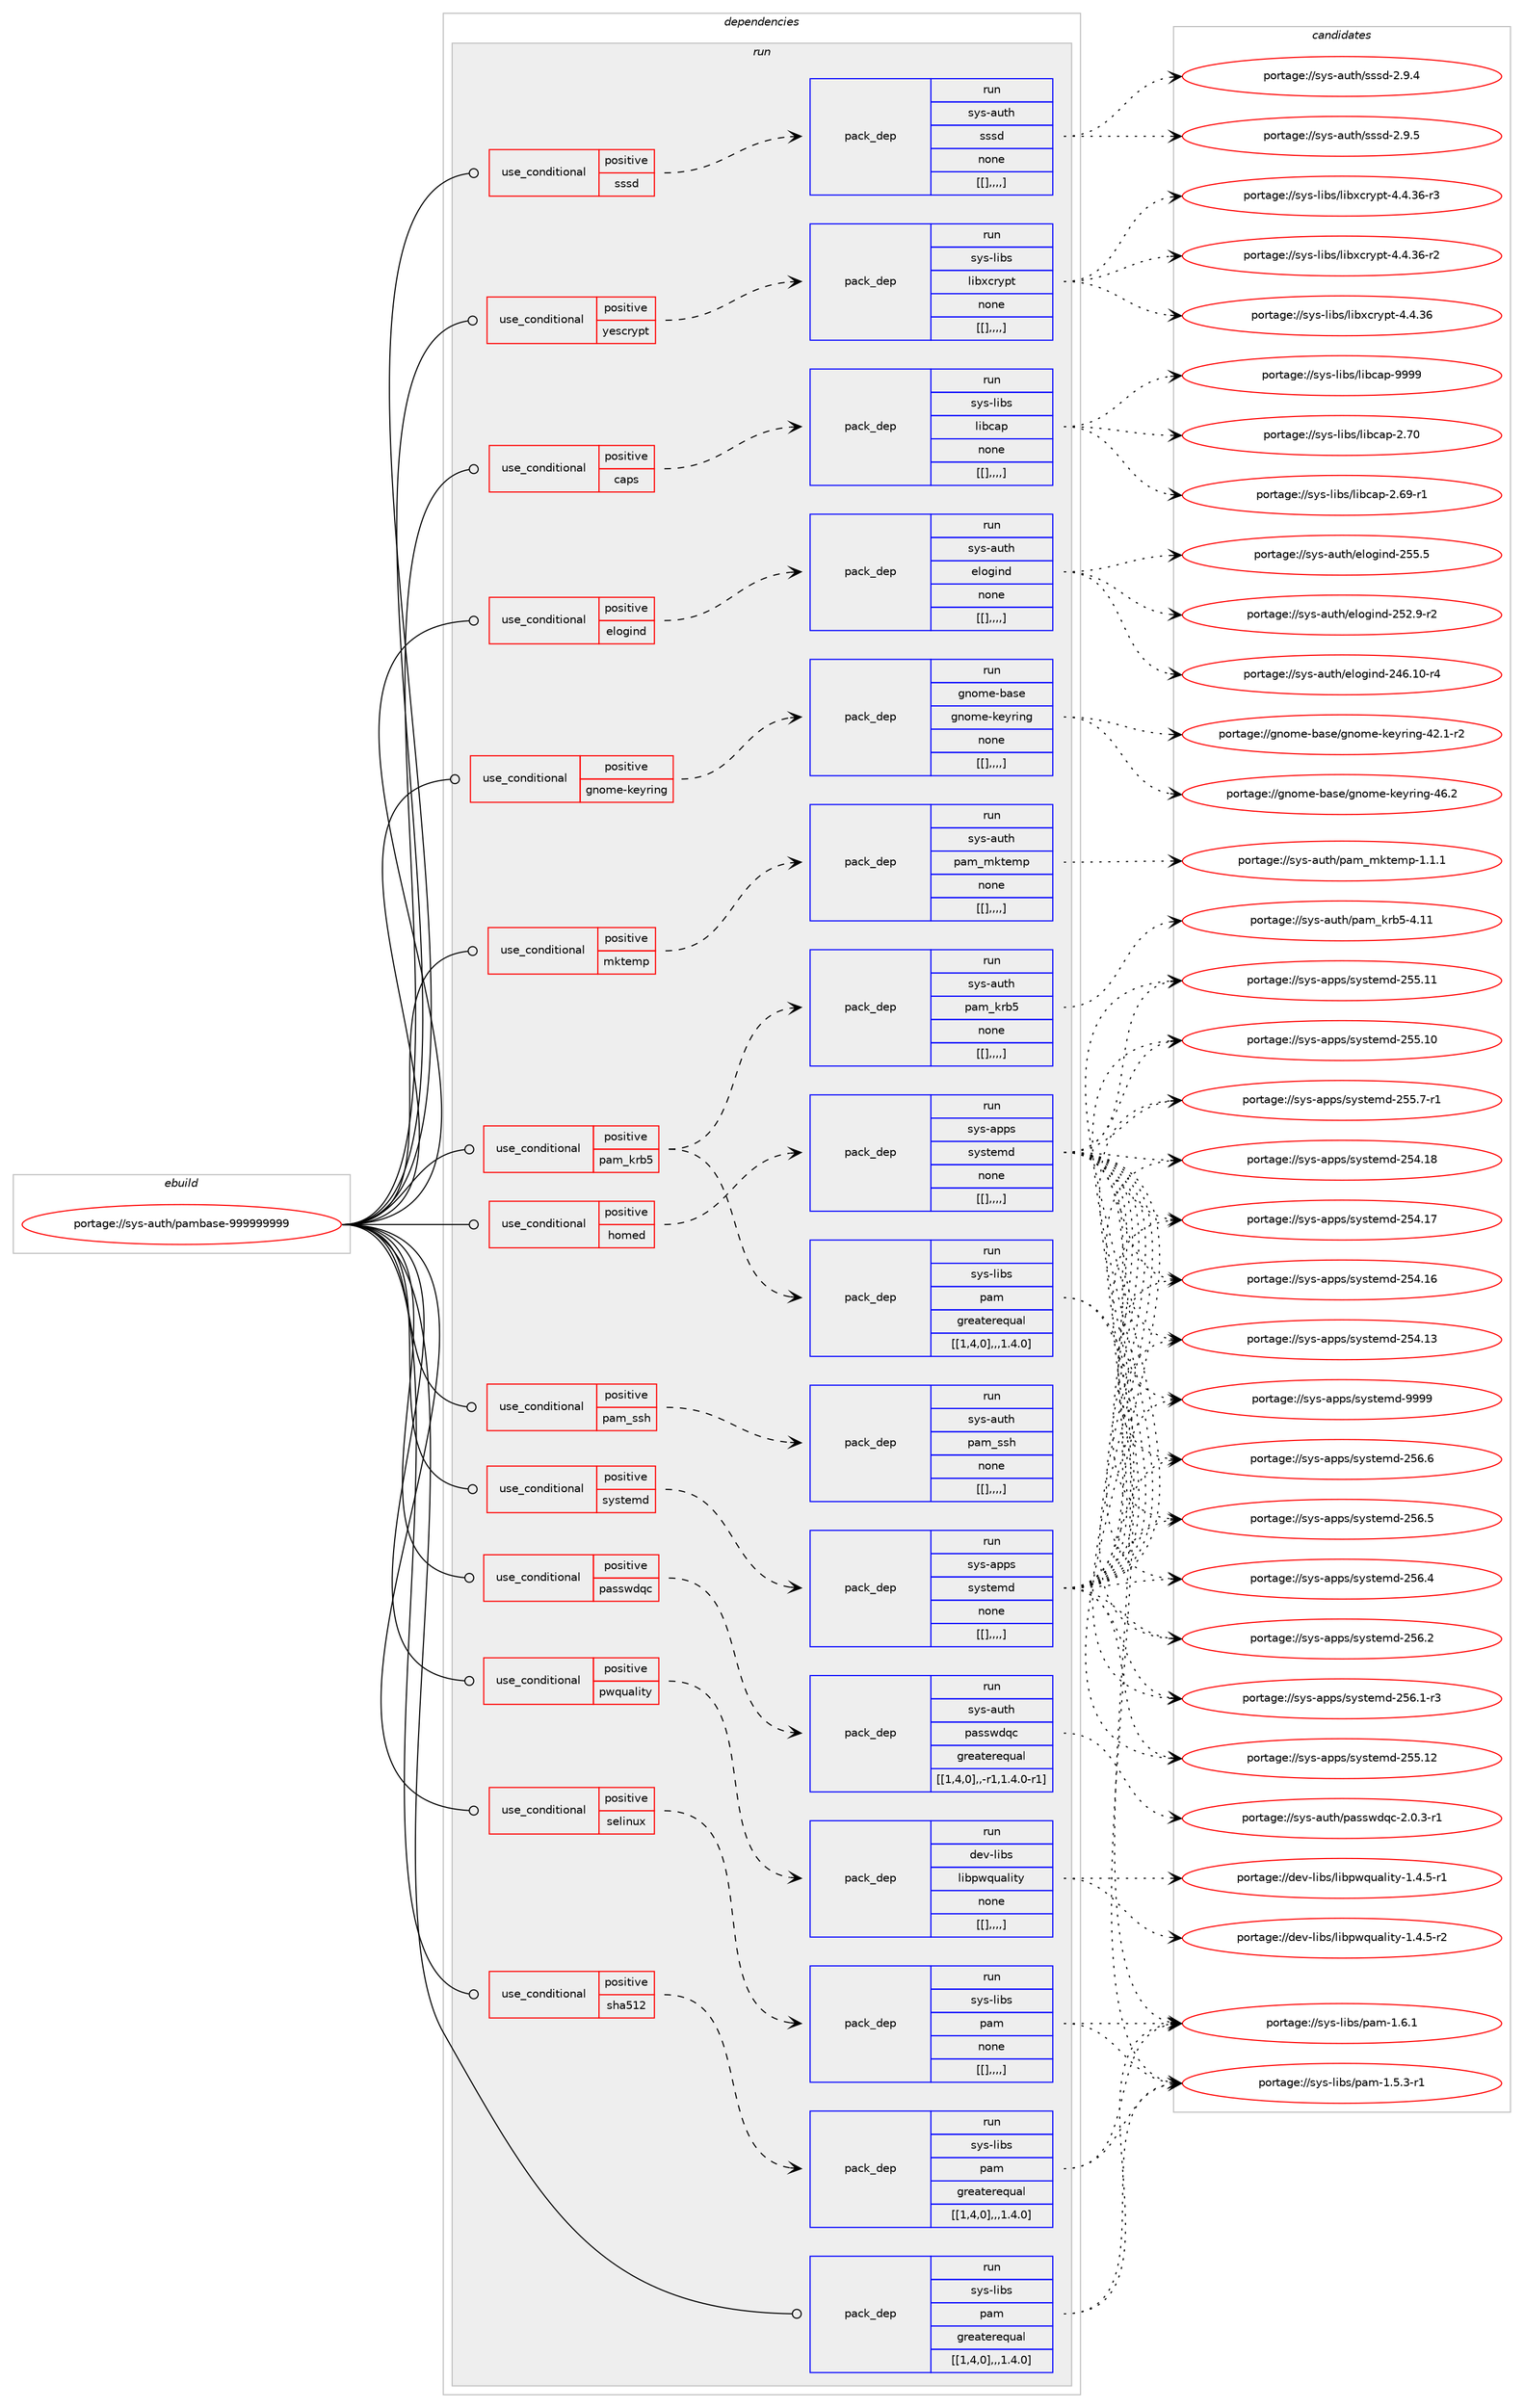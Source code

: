 digraph prolog {

# *************
# Graph options
# *************

newrank=true;
concentrate=true;
compound=true;
graph [rankdir=LR,fontname=Helvetica,fontsize=10,ranksep=1.5];#, ranksep=2.5, nodesep=0.2];
edge  [arrowhead=vee];
node  [fontname=Helvetica,fontsize=10];

# **********
# The ebuild
# **********

subgraph cluster_leftcol {
color=gray;
label=<<i>ebuild</i>>;
id [label="portage://sys-auth/pambase-999999999", color=red, width=4, href="../sys-auth/pambase-999999999.svg"];
}

# ****************
# The dependencies
# ****************

subgraph cluster_midcol {
color=gray;
label=<<i>dependencies</i>>;
subgraph cluster_compile {
fillcolor="#eeeeee";
style=filled;
label=<<i>compile</i>>;
}
subgraph cluster_compileandrun {
fillcolor="#eeeeee";
style=filled;
label=<<i>compile and run</i>>;
}
subgraph cluster_run {
fillcolor="#eeeeee";
style=filled;
label=<<i>run</i>>;
subgraph cond8284 {
dependency22027 [label=<<TABLE BORDER="0" CELLBORDER="1" CELLSPACING="0" CELLPADDING="4"><TR><TD ROWSPAN="3" CELLPADDING="10">use_conditional</TD></TR><TR><TD>positive</TD></TR><TR><TD>caps</TD></TR></TABLE>>, shape=none, color=red];
subgraph pack13679 {
dependency22028 [label=<<TABLE BORDER="0" CELLBORDER="1" CELLSPACING="0" CELLPADDING="4" WIDTH="220"><TR><TD ROWSPAN="6" CELLPADDING="30">pack_dep</TD></TR><TR><TD WIDTH="110">run</TD></TR><TR><TD>sys-libs</TD></TR><TR><TD>libcap</TD></TR><TR><TD>none</TD></TR><TR><TD>[[],,,,]</TD></TR></TABLE>>, shape=none, color=blue];
}
dependency22027:e -> dependency22028:w [weight=20,style="dashed",arrowhead="vee"];
}
id:e -> dependency22027:w [weight=20,style="solid",arrowhead="odot"];
subgraph cond8285 {
dependency22029 [label=<<TABLE BORDER="0" CELLBORDER="1" CELLSPACING="0" CELLPADDING="4"><TR><TD ROWSPAN="3" CELLPADDING="10">use_conditional</TD></TR><TR><TD>positive</TD></TR><TR><TD>elogind</TD></TR></TABLE>>, shape=none, color=red];
subgraph pack13680 {
dependency22030 [label=<<TABLE BORDER="0" CELLBORDER="1" CELLSPACING="0" CELLPADDING="4" WIDTH="220"><TR><TD ROWSPAN="6" CELLPADDING="30">pack_dep</TD></TR><TR><TD WIDTH="110">run</TD></TR><TR><TD>sys-auth</TD></TR><TR><TD>elogind</TD></TR><TR><TD>none</TD></TR><TR><TD>[[],,,,]</TD></TR></TABLE>>, shape=none, color=blue];
}
dependency22029:e -> dependency22030:w [weight=20,style="dashed",arrowhead="vee"];
}
id:e -> dependency22029:w [weight=20,style="solid",arrowhead="odot"];
subgraph cond8286 {
dependency22031 [label=<<TABLE BORDER="0" CELLBORDER="1" CELLSPACING="0" CELLPADDING="4"><TR><TD ROWSPAN="3" CELLPADDING="10">use_conditional</TD></TR><TR><TD>positive</TD></TR><TR><TD>gnome-keyring</TD></TR></TABLE>>, shape=none, color=red];
subgraph pack13681 {
dependency22032 [label=<<TABLE BORDER="0" CELLBORDER="1" CELLSPACING="0" CELLPADDING="4" WIDTH="220"><TR><TD ROWSPAN="6" CELLPADDING="30">pack_dep</TD></TR><TR><TD WIDTH="110">run</TD></TR><TR><TD>gnome-base</TD></TR><TR><TD>gnome-keyring</TD></TR><TR><TD>none</TD></TR><TR><TD>[[],,,,]</TD></TR></TABLE>>, shape=none, color=blue];
}
dependency22031:e -> dependency22032:w [weight=20,style="dashed",arrowhead="vee"];
}
id:e -> dependency22031:w [weight=20,style="solid",arrowhead="odot"];
subgraph cond8287 {
dependency22033 [label=<<TABLE BORDER="0" CELLBORDER="1" CELLSPACING="0" CELLPADDING="4"><TR><TD ROWSPAN="3" CELLPADDING="10">use_conditional</TD></TR><TR><TD>positive</TD></TR><TR><TD>homed</TD></TR></TABLE>>, shape=none, color=red];
subgraph pack13682 {
dependency22034 [label=<<TABLE BORDER="0" CELLBORDER="1" CELLSPACING="0" CELLPADDING="4" WIDTH="220"><TR><TD ROWSPAN="6" CELLPADDING="30">pack_dep</TD></TR><TR><TD WIDTH="110">run</TD></TR><TR><TD>sys-apps</TD></TR><TR><TD>systemd</TD></TR><TR><TD>none</TD></TR><TR><TD>[[],,,,]</TD></TR></TABLE>>, shape=none, color=blue];
}
dependency22033:e -> dependency22034:w [weight=20,style="dashed",arrowhead="vee"];
}
id:e -> dependency22033:w [weight=20,style="solid",arrowhead="odot"];
subgraph cond8288 {
dependency22035 [label=<<TABLE BORDER="0" CELLBORDER="1" CELLSPACING="0" CELLPADDING="4"><TR><TD ROWSPAN="3" CELLPADDING="10">use_conditional</TD></TR><TR><TD>positive</TD></TR><TR><TD>mktemp</TD></TR></TABLE>>, shape=none, color=red];
subgraph pack13683 {
dependency22036 [label=<<TABLE BORDER="0" CELLBORDER="1" CELLSPACING="0" CELLPADDING="4" WIDTH="220"><TR><TD ROWSPAN="6" CELLPADDING="30">pack_dep</TD></TR><TR><TD WIDTH="110">run</TD></TR><TR><TD>sys-auth</TD></TR><TR><TD>pam_mktemp</TD></TR><TR><TD>none</TD></TR><TR><TD>[[],,,,]</TD></TR></TABLE>>, shape=none, color=blue];
}
dependency22035:e -> dependency22036:w [weight=20,style="dashed",arrowhead="vee"];
}
id:e -> dependency22035:w [weight=20,style="solid",arrowhead="odot"];
subgraph cond8289 {
dependency22037 [label=<<TABLE BORDER="0" CELLBORDER="1" CELLSPACING="0" CELLPADDING="4"><TR><TD ROWSPAN="3" CELLPADDING="10">use_conditional</TD></TR><TR><TD>positive</TD></TR><TR><TD>pam_krb5</TD></TR></TABLE>>, shape=none, color=red];
subgraph pack13684 {
dependency22038 [label=<<TABLE BORDER="0" CELLBORDER="1" CELLSPACING="0" CELLPADDING="4" WIDTH="220"><TR><TD ROWSPAN="6" CELLPADDING="30">pack_dep</TD></TR><TR><TD WIDTH="110">run</TD></TR><TR><TD>sys-libs</TD></TR><TR><TD>pam</TD></TR><TR><TD>greaterequal</TD></TR><TR><TD>[[1,4,0],,,1.4.0]</TD></TR></TABLE>>, shape=none, color=blue];
}
dependency22037:e -> dependency22038:w [weight=20,style="dashed",arrowhead="vee"];
subgraph pack13685 {
dependency22039 [label=<<TABLE BORDER="0" CELLBORDER="1" CELLSPACING="0" CELLPADDING="4" WIDTH="220"><TR><TD ROWSPAN="6" CELLPADDING="30">pack_dep</TD></TR><TR><TD WIDTH="110">run</TD></TR><TR><TD>sys-auth</TD></TR><TR><TD>pam_krb5</TD></TR><TR><TD>none</TD></TR><TR><TD>[[],,,,]</TD></TR></TABLE>>, shape=none, color=blue];
}
dependency22037:e -> dependency22039:w [weight=20,style="dashed",arrowhead="vee"];
}
id:e -> dependency22037:w [weight=20,style="solid",arrowhead="odot"];
subgraph cond8290 {
dependency22040 [label=<<TABLE BORDER="0" CELLBORDER="1" CELLSPACING="0" CELLPADDING="4"><TR><TD ROWSPAN="3" CELLPADDING="10">use_conditional</TD></TR><TR><TD>positive</TD></TR><TR><TD>pam_ssh</TD></TR></TABLE>>, shape=none, color=red];
subgraph pack13686 {
dependency22041 [label=<<TABLE BORDER="0" CELLBORDER="1" CELLSPACING="0" CELLPADDING="4" WIDTH="220"><TR><TD ROWSPAN="6" CELLPADDING="30">pack_dep</TD></TR><TR><TD WIDTH="110">run</TD></TR><TR><TD>sys-auth</TD></TR><TR><TD>pam_ssh</TD></TR><TR><TD>none</TD></TR><TR><TD>[[],,,,]</TD></TR></TABLE>>, shape=none, color=blue];
}
dependency22040:e -> dependency22041:w [weight=20,style="dashed",arrowhead="vee"];
}
id:e -> dependency22040:w [weight=20,style="solid",arrowhead="odot"];
subgraph cond8291 {
dependency22042 [label=<<TABLE BORDER="0" CELLBORDER="1" CELLSPACING="0" CELLPADDING="4"><TR><TD ROWSPAN="3" CELLPADDING="10">use_conditional</TD></TR><TR><TD>positive</TD></TR><TR><TD>passwdqc</TD></TR></TABLE>>, shape=none, color=red];
subgraph pack13687 {
dependency22043 [label=<<TABLE BORDER="0" CELLBORDER="1" CELLSPACING="0" CELLPADDING="4" WIDTH="220"><TR><TD ROWSPAN="6" CELLPADDING="30">pack_dep</TD></TR><TR><TD WIDTH="110">run</TD></TR><TR><TD>sys-auth</TD></TR><TR><TD>passwdqc</TD></TR><TR><TD>greaterequal</TD></TR><TR><TD>[[1,4,0],,-r1,1.4.0-r1]</TD></TR></TABLE>>, shape=none, color=blue];
}
dependency22042:e -> dependency22043:w [weight=20,style="dashed",arrowhead="vee"];
}
id:e -> dependency22042:w [weight=20,style="solid",arrowhead="odot"];
subgraph cond8292 {
dependency22044 [label=<<TABLE BORDER="0" CELLBORDER="1" CELLSPACING="0" CELLPADDING="4"><TR><TD ROWSPAN="3" CELLPADDING="10">use_conditional</TD></TR><TR><TD>positive</TD></TR><TR><TD>pwquality</TD></TR></TABLE>>, shape=none, color=red];
subgraph pack13688 {
dependency22045 [label=<<TABLE BORDER="0" CELLBORDER="1" CELLSPACING="0" CELLPADDING="4" WIDTH="220"><TR><TD ROWSPAN="6" CELLPADDING="30">pack_dep</TD></TR><TR><TD WIDTH="110">run</TD></TR><TR><TD>dev-libs</TD></TR><TR><TD>libpwquality</TD></TR><TR><TD>none</TD></TR><TR><TD>[[],,,,]</TD></TR></TABLE>>, shape=none, color=blue];
}
dependency22044:e -> dependency22045:w [weight=20,style="dashed",arrowhead="vee"];
}
id:e -> dependency22044:w [weight=20,style="solid",arrowhead="odot"];
subgraph cond8293 {
dependency22046 [label=<<TABLE BORDER="0" CELLBORDER="1" CELLSPACING="0" CELLPADDING="4"><TR><TD ROWSPAN="3" CELLPADDING="10">use_conditional</TD></TR><TR><TD>positive</TD></TR><TR><TD>selinux</TD></TR></TABLE>>, shape=none, color=red];
subgraph pack13689 {
dependency22047 [label=<<TABLE BORDER="0" CELLBORDER="1" CELLSPACING="0" CELLPADDING="4" WIDTH="220"><TR><TD ROWSPAN="6" CELLPADDING="30">pack_dep</TD></TR><TR><TD WIDTH="110">run</TD></TR><TR><TD>sys-libs</TD></TR><TR><TD>pam</TD></TR><TR><TD>none</TD></TR><TR><TD>[[],,,,]</TD></TR></TABLE>>, shape=none, color=blue];
}
dependency22046:e -> dependency22047:w [weight=20,style="dashed",arrowhead="vee"];
}
id:e -> dependency22046:w [weight=20,style="solid",arrowhead="odot"];
subgraph cond8294 {
dependency22048 [label=<<TABLE BORDER="0" CELLBORDER="1" CELLSPACING="0" CELLPADDING="4"><TR><TD ROWSPAN="3" CELLPADDING="10">use_conditional</TD></TR><TR><TD>positive</TD></TR><TR><TD>sha512</TD></TR></TABLE>>, shape=none, color=red];
subgraph pack13690 {
dependency22049 [label=<<TABLE BORDER="0" CELLBORDER="1" CELLSPACING="0" CELLPADDING="4" WIDTH="220"><TR><TD ROWSPAN="6" CELLPADDING="30">pack_dep</TD></TR><TR><TD WIDTH="110">run</TD></TR><TR><TD>sys-libs</TD></TR><TR><TD>pam</TD></TR><TR><TD>greaterequal</TD></TR><TR><TD>[[1,4,0],,,1.4.0]</TD></TR></TABLE>>, shape=none, color=blue];
}
dependency22048:e -> dependency22049:w [weight=20,style="dashed",arrowhead="vee"];
}
id:e -> dependency22048:w [weight=20,style="solid",arrowhead="odot"];
subgraph cond8295 {
dependency22050 [label=<<TABLE BORDER="0" CELLBORDER="1" CELLSPACING="0" CELLPADDING="4"><TR><TD ROWSPAN="3" CELLPADDING="10">use_conditional</TD></TR><TR><TD>positive</TD></TR><TR><TD>sssd</TD></TR></TABLE>>, shape=none, color=red];
subgraph pack13691 {
dependency22051 [label=<<TABLE BORDER="0" CELLBORDER="1" CELLSPACING="0" CELLPADDING="4" WIDTH="220"><TR><TD ROWSPAN="6" CELLPADDING="30">pack_dep</TD></TR><TR><TD WIDTH="110">run</TD></TR><TR><TD>sys-auth</TD></TR><TR><TD>sssd</TD></TR><TR><TD>none</TD></TR><TR><TD>[[],,,,]</TD></TR></TABLE>>, shape=none, color=blue];
}
dependency22050:e -> dependency22051:w [weight=20,style="dashed",arrowhead="vee"];
}
id:e -> dependency22050:w [weight=20,style="solid",arrowhead="odot"];
subgraph cond8296 {
dependency22052 [label=<<TABLE BORDER="0" CELLBORDER="1" CELLSPACING="0" CELLPADDING="4"><TR><TD ROWSPAN="3" CELLPADDING="10">use_conditional</TD></TR><TR><TD>positive</TD></TR><TR><TD>systemd</TD></TR></TABLE>>, shape=none, color=red];
subgraph pack13692 {
dependency22053 [label=<<TABLE BORDER="0" CELLBORDER="1" CELLSPACING="0" CELLPADDING="4" WIDTH="220"><TR><TD ROWSPAN="6" CELLPADDING="30">pack_dep</TD></TR><TR><TD WIDTH="110">run</TD></TR><TR><TD>sys-apps</TD></TR><TR><TD>systemd</TD></TR><TR><TD>none</TD></TR><TR><TD>[[],,,,]</TD></TR></TABLE>>, shape=none, color=blue];
}
dependency22052:e -> dependency22053:w [weight=20,style="dashed",arrowhead="vee"];
}
id:e -> dependency22052:w [weight=20,style="solid",arrowhead="odot"];
subgraph cond8297 {
dependency22054 [label=<<TABLE BORDER="0" CELLBORDER="1" CELLSPACING="0" CELLPADDING="4"><TR><TD ROWSPAN="3" CELLPADDING="10">use_conditional</TD></TR><TR><TD>positive</TD></TR><TR><TD>yescrypt</TD></TR></TABLE>>, shape=none, color=red];
subgraph pack13693 {
dependency22055 [label=<<TABLE BORDER="0" CELLBORDER="1" CELLSPACING="0" CELLPADDING="4" WIDTH="220"><TR><TD ROWSPAN="6" CELLPADDING="30">pack_dep</TD></TR><TR><TD WIDTH="110">run</TD></TR><TR><TD>sys-libs</TD></TR><TR><TD>libxcrypt</TD></TR><TR><TD>none</TD></TR><TR><TD>[[],,,,]</TD></TR></TABLE>>, shape=none, color=blue];
}
dependency22054:e -> dependency22055:w [weight=20,style="dashed",arrowhead="vee"];
}
id:e -> dependency22054:w [weight=20,style="solid",arrowhead="odot"];
subgraph pack13694 {
dependency22056 [label=<<TABLE BORDER="0" CELLBORDER="1" CELLSPACING="0" CELLPADDING="4" WIDTH="220"><TR><TD ROWSPAN="6" CELLPADDING="30">pack_dep</TD></TR><TR><TD WIDTH="110">run</TD></TR><TR><TD>sys-libs</TD></TR><TR><TD>pam</TD></TR><TR><TD>greaterequal</TD></TR><TR><TD>[[1,4,0],,,1.4.0]</TD></TR></TABLE>>, shape=none, color=blue];
}
id:e -> dependency22056:w [weight=20,style="solid",arrowhead="odot"];
}
}

# **************
# The candidates
# **************

subgraph cluster_choices {
rank=same;
color=gray;
label=<<i>candidates</i>>;

subgraph choice13679 {
color=black;
nodesep=1;
choice1151211154510810598115471081059899971124557575757 [label="portage://sys-libs/libcap-9999", color=red, width=4,href="../sys-libs/libcap-9999.svg"];
choice1151211154510810598115471081059899971124550465548 [label="portage://sys-libs/libcap-2.70", color=red, width=4,href="../sys-libs/libcap-2.70.svg"];
choice11512111545108105981154710810598999711245504654574511449 [label="portage://sys-libs/libcap-2.69-r1", color=red, width=4,href="../sys-libs/libcap-2.69-r1.svg"];
dependency22028:e -> choice1151211154510810598115471081059899971124557575757:w [style=dotted,weight="100"];
dependency22028:e -> choice1151211154510810598115471081059899971124550465548:w [style=dotted,weight="100"];
dependency22028:e -> choice11512111545108105981154710810598999711245504654574511449:w [style=dotted,weight="100"];
}
subgraph choice13680 {
color=black;
nodesep=1;
choice115121115459711711610447101108111103105110100455053534653 [label="portage://sys-auth/elogind-255.5", color=red, width=4,href="../sys-auth/elogind-255.5.svg"];
choice1151211154597117116104471011081111031051101004550535046574511450 [label="portage://sys-auth/elogind-252.9-r2", color=red, width=4,href="../sys-auth/elogind-252.9-r2.svg"];
choice115121115459711711610447101108111103105110100455052544649484511452 [label="portage://sys-auth/elogind-246.10-r4", color=red, width=4,href="../sys-auth/elogind-246.10-r4.svg"];
dependency22030:e -> choice115121115459711711610447101108111103105110100455053534653:w [style=dotted,weight="100"];
dependency22030:e -> choice1151211154597117116104471011081111031051101004550535046574511450:w [style=dotted,weight="100"];
dependency22030:e -> choice115121115459711711610447101108111103105110100455052544649484511452:w [style=dotted,weight="100"];
}
subgraph choice13681 {
color=black;
nodesep=1;
choice10311011110910145989711510147103110111109101451071011211141051101034552544650 [label="portage://gnome-base/gnome-keyring-46.2", color=red, width=4,href="../gnome-base/gnome-keyring-46.2.svg"];
choice103110111109101459897115101471031101111091014510710112111410511010345525046494511450 [label="portage://gnome-base/gnome-keyring-42.1-r2", color=red, width=4,href="../gnome-base/gnome-keyring-42.1-r2.svg"];
dependency22032:e -> choice10311011110910145989711510147103110111109101451071011211141051101034552544650:w [style=dotted,weight="100"];
dependency22032:e -> choice103110111109101459897115101471031101111091014510710112111410511010345525046494511450:w [style=dotted,weight="100"];
}
subgraph choice13682 {
color=black;
nodesep=1;
choice1151211154597112112115471151211151161011091004557575757 [label="portage://sys-apps/systemd-9999", color=red, width=4,href="../sys-apps/systemd-9999.svg"];
choice115121115459711211211547115121115116101109100455053544654 [label="portage://sys-apps/systemd-256.6", color=red, width=4,href="../sys-apps/systemd-256.6.svg"];
choice115121115459711211211547115121115116101109100455053544653 [label="portage://sys-apps/systemd-256.5", color=red, width=4,href="../sys-apps/systemd-256.5.svg"];
choice115121115459711211211547115121115116101109100455053544652 [label="portage://sys-apps/systemd-256.4", color=red, width=4,href="../sys-apps/systemd-256.4.svg"];
choice115121115459711211211547115121115116101109100455053544650 [label="portage://sys-apps/systemd-256.2", color=red, width=4,href="../sys-apps/systemd-256.2.svg"];
choice1151211154597112112115471151211151161011091004550535446494511451 [label="portage://sys-apps/systemd-256.1-r3", color=red, width=4,href="../sys-apps/systemd-256.1-r3.svg"];
choice11512111545971121121154711512111511610110910045505353464950 [label="portage://sys-apps/systemd-255.12", color=red, width=4,href="../sys-apps/systemd-255.12.svg"];
choice11512111545971121121154711512111511610110910045505353464949 [label="portage://sys-apps/systemd-255.11", color=red, width=4,href="../sys-apps/systemd-255.11.svg"];
choice11512111545971121121154711512111511610110910045505353464948 [label="portage://sys-apps/systemd-255.10", color=red, width=4,href="../sys-apps/systemd-255.10.svg"];
choice1151211154597112112115471151211151161011091004550535346554511449 [label="portage://sys-apps/systemd-255.7-r1", color=red, width=4,href="../sys-apps/systemd-255.7-r1.svg"];
choice11512111545971121121154711512111511610110910045505352464956 [label="portage://sys-apps/systemd-254.18", color=red, width=4,href="../sys-apps/systemd-254.18.svg"];
choice11512111545971121121154711512111511610110910045505352464955 [label="portage://sys-apps/systemd-254.17", color=red, width=4,href="../sys-apps/systemd-254.17.svg"];
choice11512111545971121121154711512111511610110910045505352464954 [label="portage://sys-apps/systemd-254.16", color=red, width=4,href="../sys-apps/systemd-254.16.svg"];
choice11512111545971121121154711512111511610110910045505352464951 [label="portage://sys-apps/systemd-254.13", color=red, width=4,href="../sys-apps/systemd-254.13.svg"];
dependency22034:e -> choice1151211154597112112115471151211151161011091004557575757:w [style=dotted,weight="100"];
dependency22034:e -> choice115121115459711211211547115121115116101109100455053544654:w [style=dotted,weight="100"];
dependency22034:e -> choice115121115459711211211547115121115116101109100455053544653:w [style=dotted,weight="100"];
dependency22034:e -> choice115121115459711211211547115121115116101109100455053544652:w [style=dotted,weight="100"];
dependency22034:e -> choice115121115459711211211547115121115116101109100455053544650:w [style=dotted,weight="100"];
dependency22034:e -> choice1151211154597112112115471151211151161011091004550535446494511451:w [style=dotted,weight="100"];
dependency22034:e -> choice11512111545971121121154711512111511610110910045505353464950:w [style=dotted,weight="100"];
dependency22034:e -> choice11512111545971121121154711512111511610110910045505353464949:w [style=dotted,weight="100"];
dependency22034:e -> choice11512111545971121121154711512111511610110910045505353464948:w [style=dotted,weight="100"];
dependency22034:e -> choice1151211154597112112115471151211151161011091004550535346554511449:w [style=dotted,weight="100"];
dependency22034:e -> choice11512111545971121121154711512111511610110910045505352464956:w [style=dotted,weight="100"];
dependency22034:e -> choice11512111545971121121154711512111511610110910045505352464955:w [style=dotted,weight="100"];
dependency22034:e -> choice11512111545971121121154711512111511610110910045505352464954:w [style=dotted,weight="100"];
dependency22034:e -> choice11512111545971121121154711512111511610110910045505352464951:w [style=dotted,weight="100"];
}
subgraph choice13683 {
color=black;
nodesep=1;
choice1151211154597117116104471129710995109107116101109112454946494649 [label="portage://sys-auth/pam_mktemp-1.1.1", color=red, width=4,href="../sys-auth/pam_mktemp-1.1.1.svg"];
dependency22036:e -> choice1151211154597117116104471129710995109107116101109112454946494649:w [style=dotted,weight="100"];
}
subgraph choice13684 {
color=black;
nodesep=1;
choice11512111545108105981154711297109454946544649 [label="portage://sys-libs/pam-1.6.1", color=red, width=4,href="../sys-libs/pam-1.6.1.svg"];
choice115121115451081059811547112971094549465346514511449 [label="portage://sys-libs/pam-1.5.3-r1", color=red, width=4,href="../sys-libs/pam-1.5.3-r1.svg"];
dependency22038:e -> choice11512111545108105981154711297109454946544649:w [style=dotted,weight="100"];
dependency22038:e -> choice115121115451081059811547112971094549465346514511449:w [style=dotted,weight="100"];
}
subgraph choice13685 {
color=black;
nodesep=1;
choice115121115459711711610447112971099510711498534552464949 [label="portage://sys-auth/pam_krb5-4.11", color=red, width=4,href="../sys-auth/pam_krb5-4.11.svg"];
dependency22039:e -> choice115121115459711711610447112971099510711498534552464949:w [style=dotted,weight="100"];
}
subgraph choice13686 {
color=black;
nodesep=1;
}
subgraph choice13687 {
color=black;
nodesep=1;
choice11512111545971171161044711297115115119100113994550464846514511449 [label="portage://sys-auth/passwdqc-2.0.3-r1", color=red, width=4,href="../sys-auth/passwdqc-2.0.3-r1.svg"];
dependency22043:e -> choice11512111545971171161044711297115115119100113994550464846514511449:w [style=dotted,weight="100"];
}
subgraph choice13688 {
color=black;
nodesep=1;
choice10010111845108105981154710810598112119113117971081051161214549465246534511450 [label="portage://dev-libs/libpwquality-1.4.5-r2", color=red, width=4,href="../dev-libs/libpwquality-1.4.5-r2.svg"];
choice10010111845108105981154710810598112119113117971081051161214549465246534511449 [label="portage://dev-libs/libpwquality-1.4.5-r1", color=red, width=4,href="../dev-libs/libpwquality-1.4.5-r1.svg"];
dependency22045:e -> choice10010111845108105981154710810598112119113117971081051161214549465246534511450:w [style=dotted,weight="100"];
dependency22045:e -> choice10010111845108105981154710810598112119113117971081051161214549465246534511449:w [style=dotted,weight="100"];
}
subgraph choice13689 {
color=black;
nodesep=1;
choice11512111545108105981154711297109454946544649 [label="portage://sys-libs/pam-1.6.1", color=red, width=4,href="../sys-libs/pam-1.6.1.svg"];
choice115121115451081059811547112971094549465346514511449 [label="portage://sys-libs/pam-1.5.3-r1", color=red, width=4,href="../sys-libs/pam-1.5.3-r1.svg"];
dependency22047:e -> choice11512111545108105981154711297109454946544649:w [style=dotted,weight="100"];
dependency22047:e -> choice115121115451081059811547112971094549465346514511449:w [style=dotted,weight="100"];
}
subgraph choice13690 {
color=black;
nodesep=1;
choice11512111545108105981154711297109454946544649 [label="portage://sys-libs/pam-1.6.1", color=red, width=4,href="../sys-libs/pam-1.6.1.svg"];
choice115121115451081059811547112971094549465346514511449 [label="portage://sys-libs/pam-1.5.3-r1", color=red, width=4,href="../sys-libs/pam-1.5.3-r1.svg"];
dependency22049:e -> choice11512111545108105981154711297109454946544649:w [style=dotted,weight="100"];
dependency22049:e -> choice115121115451081059811547112971094549465346514511449:w [style=dotted,weight="100"];
}
subgraph choice13691 {
color=black;
nodesep=1;
choice115121115459711711610447115115115100455046574653 [label="portage://sys-auth/sssd-2.9.5", color=red, width=4,href="../sys-auth/sssd-2.9.5.svg"];
choice115121115459711711610447115115115100455046574652 [label="portage://sys-auth/sssd-2.9.4", color=red, width=4,href="../sys-auth/sssd-2.9.4.svg"];
dependency22051:e -> choice115121115459711711610447115115115100455046574653:w [style=dotted,weight="100"];
dependency22051:e -> choice115121115459711711610447115115115100455046574652:w [style=dotted,weight="100"];
}
subgraph choice13692 {
color=black;
nodesep=1;
choice1151211154597112112115471151211151161011091004557575757 [label="portage://sys-apps/systemd-9999", color=red, width=4,href="../sys-apps/systemd-9999.svg"];
choice115121115459711211211547115121115116101109100455053544654 [label="portage://sys-apps/systemd-256.6", color=red, width=4,href="../sys-apps/systemd-256.6.svg"];
choice115121115459711211211547115121115116101109100455053544653 [label="portage://sys-apps/systemd-256.5", color=red, width=4,href="../sys-apps/systemd-256.5.svg"];
choice115121115459711211211547115121115116101109100455053544652 [label="portage://sys-apps/systemd-256.4", color=red, width=4,href="../sys-apps/systemd-256.4.svg"];
choice115121115459711211211547115121115116101109100455053544650 [label="portage://sys-apps/systemd-256.2", color=red, width=4,href="../sys-apps/systemd-256.2.svg"];
choice1151211154597112112115471151211151161011091004550535446494511451 [label="portage://sys-apps/systemd-256.1-r3", color=red, width=4,href="../sys-apps/systemd-256.1-r3.svg"];
choice11512111545971121121154711512111511610110910045505353464950 [label="portage://sys-apps/systemd-255.12", color=red, width=4,href="../sys-apps/systemd-255.12.svg"];
choice11512111545971121121154711512111511610110910045505353464949 [label="portage://sys-apps/systemd-255.11", color=red, width=4,href="../sys-apps/systemd-255.11.svg"];
choice11512111545971121121154711512111511610110910045505353464948 [label="portage://sys-apps/systemd-255.10", color=red, width=4,href="../sys-apps/systemd-255.10.svg"];
choice1151211154597112112115471151211151161011091004550535346554511449 [label="portage://sys-apps/systemd-255.7-r1", color=red, width=4,href="../sys-apps/systemd-255.7-r1.svg"];
choice11512111545971121121154711512111511610110910045505352464956 [label="portage://sys-apps/systemd-254.18", color=red, width=4,href="../sys-apps/systemd-254.18.svg"];
choice11512111545971121121154711512111511610110910045505352464955 [label="portage://sys-apps/systemd-254.17", color=red, width=4,href="../sys-apps/systemd-254.17.svg"];
choice11512111545971121121154711512111511610110910045505352464954 [label="portage://sys-apps/systemd-254.16", color=red, width=4,href="../sys-apps/systemd-254.16.svg"];
choice11512111545971121121154711512111511610110910045505352464951 [label="portage://sys-apps/systemd-254.13", color=red, width=4,href="../sys-apps/systemd-254.13.svg"];
dependency22053:e -> choice1151211154597112112115471151211151161011091004557575757:w [style=dotted,weight="100"];
dependency22053:e -> choice115121115459711211211547115121115116101109100455053544654:w [style=dotted,weight="100"];
dependency22053:e -> choice115121115459711211211547115121115116101109100455053544653:w [style=dotted,weight="100"];
dependency22053:e -> choice115121115459711211211547115121115116101109100455053544652:w [style=dotted,weight="100"];
dependency22053:e -> choice115121115459711211211547115121115116101109100455053544650:w [style=dotted,weight="100"];
dependency22053:e -> choice1151211154597112112115471151211151161011091004550535446494511451:w [style=dotted,weight="100"];
dependency22053:e -> choice11512111545971121121154711512111511610110910045505353464950:w [style=dotted,weight="100"];
dependency22053:e -> choice11512111545971121121154711512111511610110910045505353464949:w [style=dotted,weight="100"];
dependency22053:e -> choice11512111545971121121154711512111511610110910045505353464948:w [style=dotted,weight="100"];
dependency22053:e -> choice1151211154597112112115471151211151161011091004550535346554511449:w [style=dotted,weight="100"];
dependency22053:e -> choice11512111545971121121154711512111511610110910045505352464956:w [style=dotted,weight="100"];
dependency22053:e -> choice11512111545971121121154711512111511610110910045505352464955:w [style=dotted,weight="100"];
dependency22053:e -> choice11512111545971121121154711512111511610110910045505352464954:w [style=dotted,weight="100"];
dependency22053:e -> choice11512111545971121121154711512111511610110910045505352464951:w [style=dotted,weight="100"];
}
subgraph choice13693 {
color=black;
nodesep=1;
choice1151211154510810598115471081059812099114121112116455246524651544511451 [label="portage://sys-libs/libxcrypt-4.4.36-r3", color=red, width=4,href="../sys-libs/libxcrypt-4.4.36-r3.svg"];
choice1151211154510810598115471081059812099114121112116455246524651544511450 [label="portage://sys-libs/libxcrypt-4.4.36-r2", color=red, width=4,href="../sys-libs/libxcrypt-4.4.36-r2.svg"];
choice115121115451081059811547108105981209911412111211645524652465154 [label="portage://sys-libs/libxcrypt-4.4.36", color=red, width=4,href="../sys-libs/libxcrypt-4.4.36.svg"];
dependency22055:e -> choice1151211154510810598115471081059812099114121112116455246524651544511451:w [style=dotted,weight="100"];
dependency22055:e -> choice1151211154510810598115471081059812099114121112116455246524651544511450:w [style=dotted,weight="100"];
dependency22055:e -> choice115121115451081059811547108105981209911412111211645524652465154:w [style=dotted,weight="100"];
}
subgraph choice13694 {
color=black;
nodesep=1;
choice11512111545108105981154711297109454946544649 [label="portage://sys-libs/pam-1.6.1", color=red, width=4,href="../sys-libs/pam-1.6.1.svg"];
choice115121115451081059811547112971094549465346514511449 [label="portage://sys-libs/pam-1.5.3-r1", color=red, width=4,href="../sys-libs/pam-1.5.3-r1.svg"];
dependency22056:e -> choice11512111545108105981154711297109454946544649:w [style=dotted,weight="100"];
dependency22056:e -> choice115121115451081059811547112971094549465346514511449:w [style=dotted,weight="100"];
}
}

}
